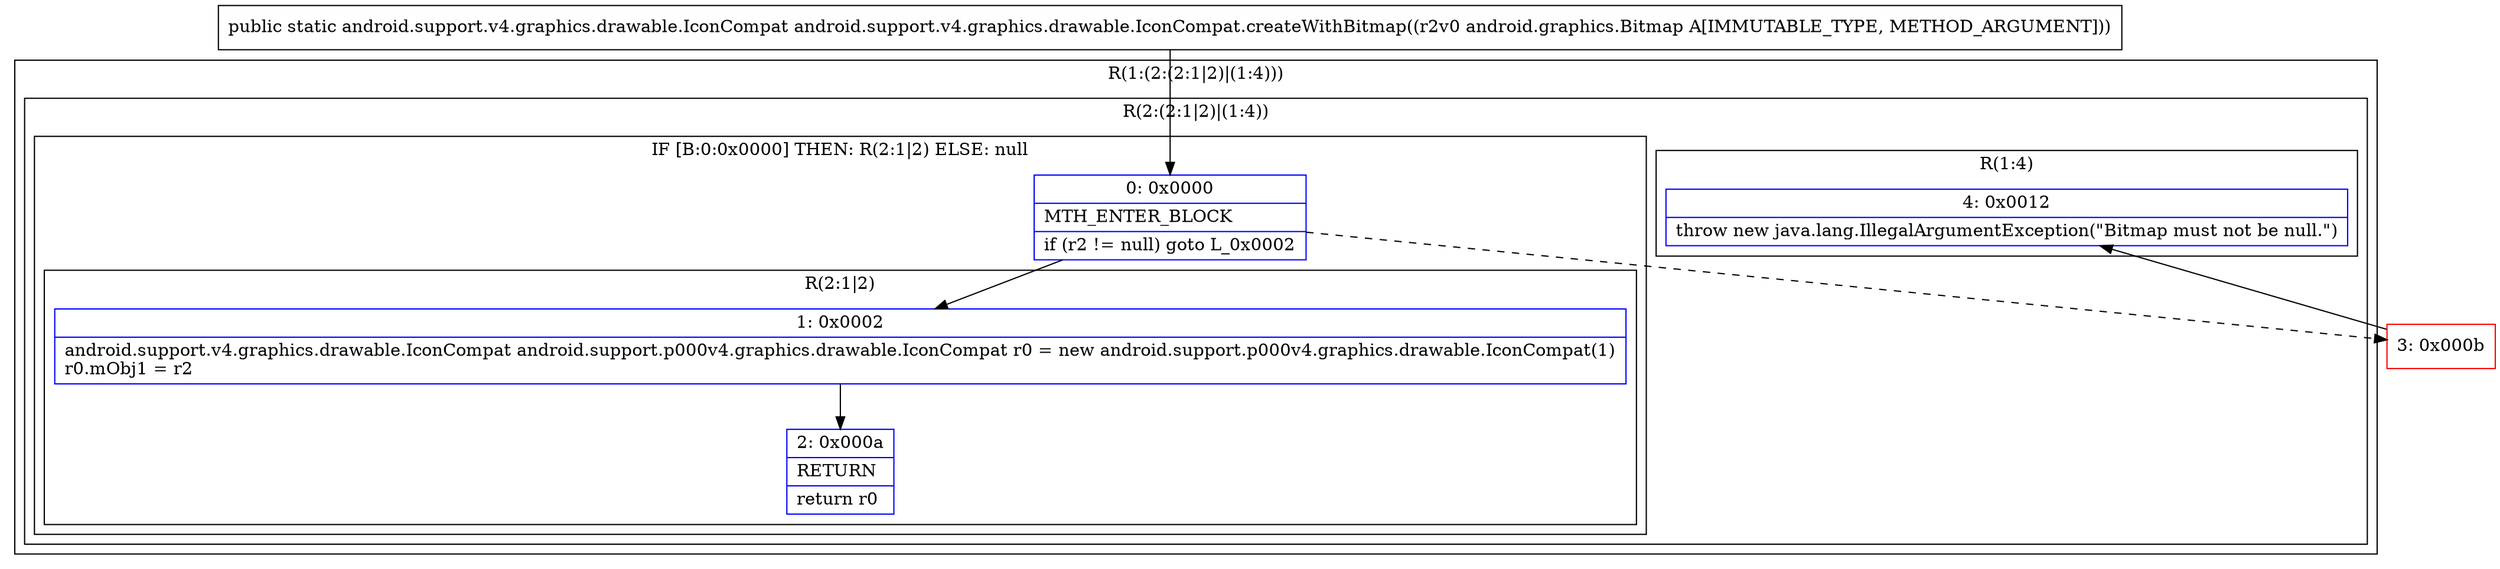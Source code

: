 digraph "CFG forandroid.support.v4.graphics.drawable.IconCompat.createWithBitmap(Landroid\/graphics\/Bitmap;)Landroid\/support\/v4\/graphics\/drawable\/IconCompat;" {
subgraph cluster_Region_431274175 {
label = "R(1:(2:(2:1|2)|(1:4)))";
node [shape=record,color=blue];
subgraph cluster_Region_1970383287 {
label = "R(2:(2:1|2)|(1:4))";
node [shape=record,color=blue];
subgraph cluster_IfRegion_917021562 {
label = "IF [B:0:0x0000] THEN: R(2:1|2) ELSE: null";
node [shape=record,color=blue];
Node_0 [shape=record,label="{0\:\ 0x0000|MTH_ENTER_BLOCK\l|if (r2 != null) goto L_0x0002\l}"];
subgraph cluster_Region_1838945746 {
label = "R(2:1|2)";
node [shape=record,color=blue];
Node_1 [shape=record,label="{1\:\ 0x0002|android.support.v4.graphics.drawable.IconCompat android.support.p000v4.graphics.drawable.IconCompat r0 = new android.support.p000v4.graphics.drawable.IconCompat(1)\lr0.mObj1 = r2\l}"];
Node_2 [shape=record,label="{2\:\ 0x000a|RETURN\l|return r0\l}"];
}
}
subgraph cluster_Region_1841485730 {
label = "R(1:4)";
node [shape=record,color=blue];
Node_4 [shape=record,label="{4\:\ 0x0012|throw new java.lang.IllegalArgumentException(\"Bitmap must not be null.\")\l}"];
}
}
}
Node_3 [shape=record,color=red,label="{3\:\ 0x000b}"];
MethodNode[shape=record,label="{public static android.support.v4.graphics.drawable.IconCompat android.support.v4.graphics.drawable.IconCompat.createWithBitmap((r2v0 android.graphics.Bitmap A[IMMUTABLE_TYPE, METHOD_ARGUMENT])) }"];
MethodNode -> Node_0;
Node_0 -> Node_1;
Node_0 -> Node_3[style=dashed];
Node_1 -> Node_2;
Node_3 -> Node_4;
}

